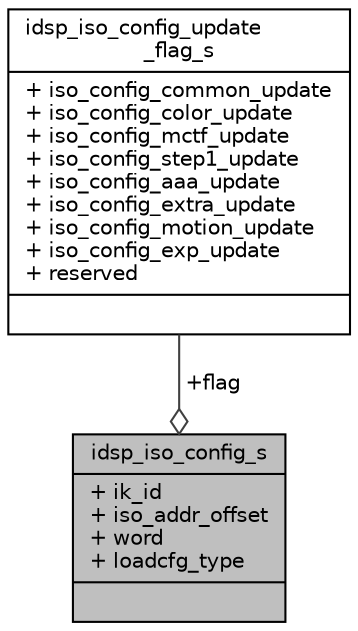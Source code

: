 digraph "idsp_iso_config_s"
{
 // INTERACTIVE_SVG=YES
 // LATEX_PDF_SIZE
  bgcolor="transparent";
  edge [fontname="Helvetica",fontsize="10",labelfontname="Helvetica",labelfontsize="10"];
  node [fontname="Helvetica",fontsize="10",shape=record];
  Node1 [label="{idsp_iso_config_s\n|+ ik_id\l+ iso_addr_offset\l+ word\l+ loadcfg_type\l|}",height=0.2,width=0.4,color="black", fillcolor="grey75", style="filled", fontcolor="black",tooltip=" "];
  Node2 -> Node1 [color="grey25",fontsize="10",style="solid",label=" +flag" ,arrowhead="odiamond",fontname="Helvetica"];
  Node2 [label="{idsp_iso_config_update\l_flag_s\n|+ iso_config_common_update\l+ iso_config_color_update\l+ iso_config_mctf_update\l+ iso_config_step1_update\l+ iso_config_aaa_update\l+ iso_config_extra_update\l+ iso_config_motion_update\l+ iso_config_exp_update\l+ reserved\l|}",height=0.2,width=0.4,color="black",URL="$d0/d2f/structidsp__iso__config__update__flag__s.html",tooltip=" "];
}
